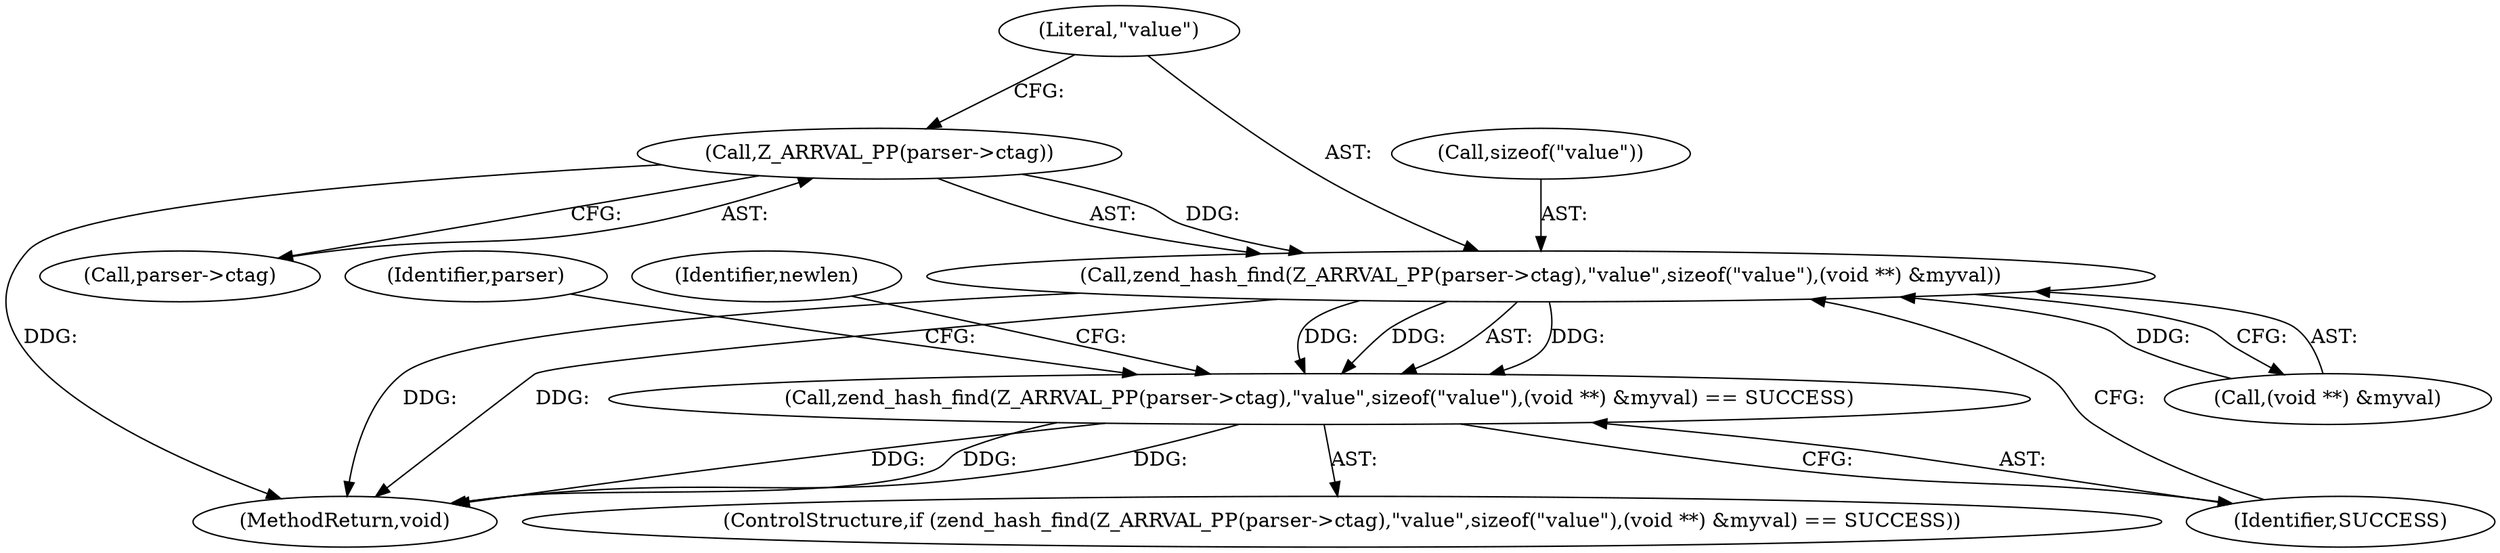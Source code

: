 digraph "0_php_dccda88f27a084bcbbb30198ace12b4e7ae961cc_4@pointer" {
"1000224" [label="(Call,Z_ARRVAL_PP(parser->ctag))"];
"1000223" [label="(Call,zend_hash_find(Z_ARRVAL_PP(parser->ctag),\"value\",sizeof(\"value\"),(void **) &myval))"];
"1000222" [label="(Call,zend_hash_find(Z_ARRVAL_PP(parser->ctag),\"value\",sizeof(\"value\"),(void **) &myval) == SUCCESS)"];
"1000224" [label="(Call,Z_ARRVAL_PP(parser->ctag))"];
"1000471" [label="(MethodReturn,void)"];
"1000235" [label="(Identifier,SUCCESS)"];
"1000231" [label="(Call,(void **) &myval)"];
"1000229" [label="(Call,sizeof(\"value\"))"];
"1000221" [label="(ControlStructure,if (zend_hash_find(Z_ARRVAL_PP(parser->ctag),\"value\",sizeof(\"value\"),(void **) &myval) == SUCCESS))"];
"1000225" [label="(Call,parser->ctag)"];
"1000239" [label="(Identifier,newlen)"];
"1000228" [label="(Literal,\"value\")"];
"1000223" [label="(Call,zend_hash_find(Z_ARRVAL_PP(parser->ctag),\"value\",sizeof(\"value\"),(void **) &myval))"];
"1000274" [label="(Identifier,parser)"];
"1000222" [label="(Call,zend_hash_find(Z_ARRVAL_PP(parser->ctag),\"value\",sizeof(\"value\"),(void **) &myval) == SUCCESS)"];
"1000224" -> "1000223"  [label="AST: "];
"1000224" -> "1000225"  [label="CFG: "];
"1000225" -> "1000224"  [label="AST: "];
"1000228" -> "1000224"  [label="CFG: "];
"1000224" -> "1000471"  [label="DDG: "];
"1000224" -> "1000223"  [label="DDG: "];
"1000223" -> "1000222"  [label="AST: "];
"1000223" -> "1000231"  [label="CFG: "];
"1000228" -> "1000223"  [label="AST: "];
"1000229" -> "1000223"  [label="AST: "];
"1000231" -> "1000223"  [label="AST: "];
"1000235" -> "1000223"  [label="CFG: "];
"1000223" -> "1000471"  [label="DDG: "];
"1000223" -> "1000471"  [label="DDG: "];
"1000223" -> "1000222"  [label="DDG: "];
"1000223" -> "1000222"  [label="DDG: "];
"1000223" -> "1000222"  [label="DDG: "];
"1000231" -> "1000223"  [label="DDG: "];
"1000222" -> "1000221"  [label="AST: "];
"1000222" -> "1000235"  [label="CFG: "];
"1000235" -> "1000222"  [label="AST: "];
"1000239" -> "1000222"  [label="CFG: "];
"1000274" -> "1000222"  [label="CFG: "];
"1000222" -> "1000471"  [label="DDG: "];
"1000222" -> "1000471"  [label="DDG: "];
"1000222" -> "1000471"  [label="DDG: "];
}
